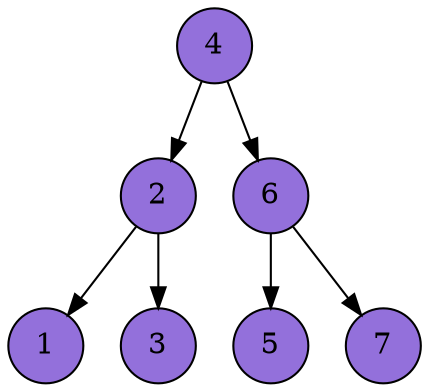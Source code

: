 digraph ArvoreBin {
node [shape=circle, style=filled, color=black, fillcolor="#9370DB"];
edge [color=black];
  4;
  4 -> 2;
  4 -> 6;
  2;
  2 -> 1;
  2 -> 3;
  1;
  3;
  6;
  6 -> 5;
  6 -> 7;
  5;
  7;
}